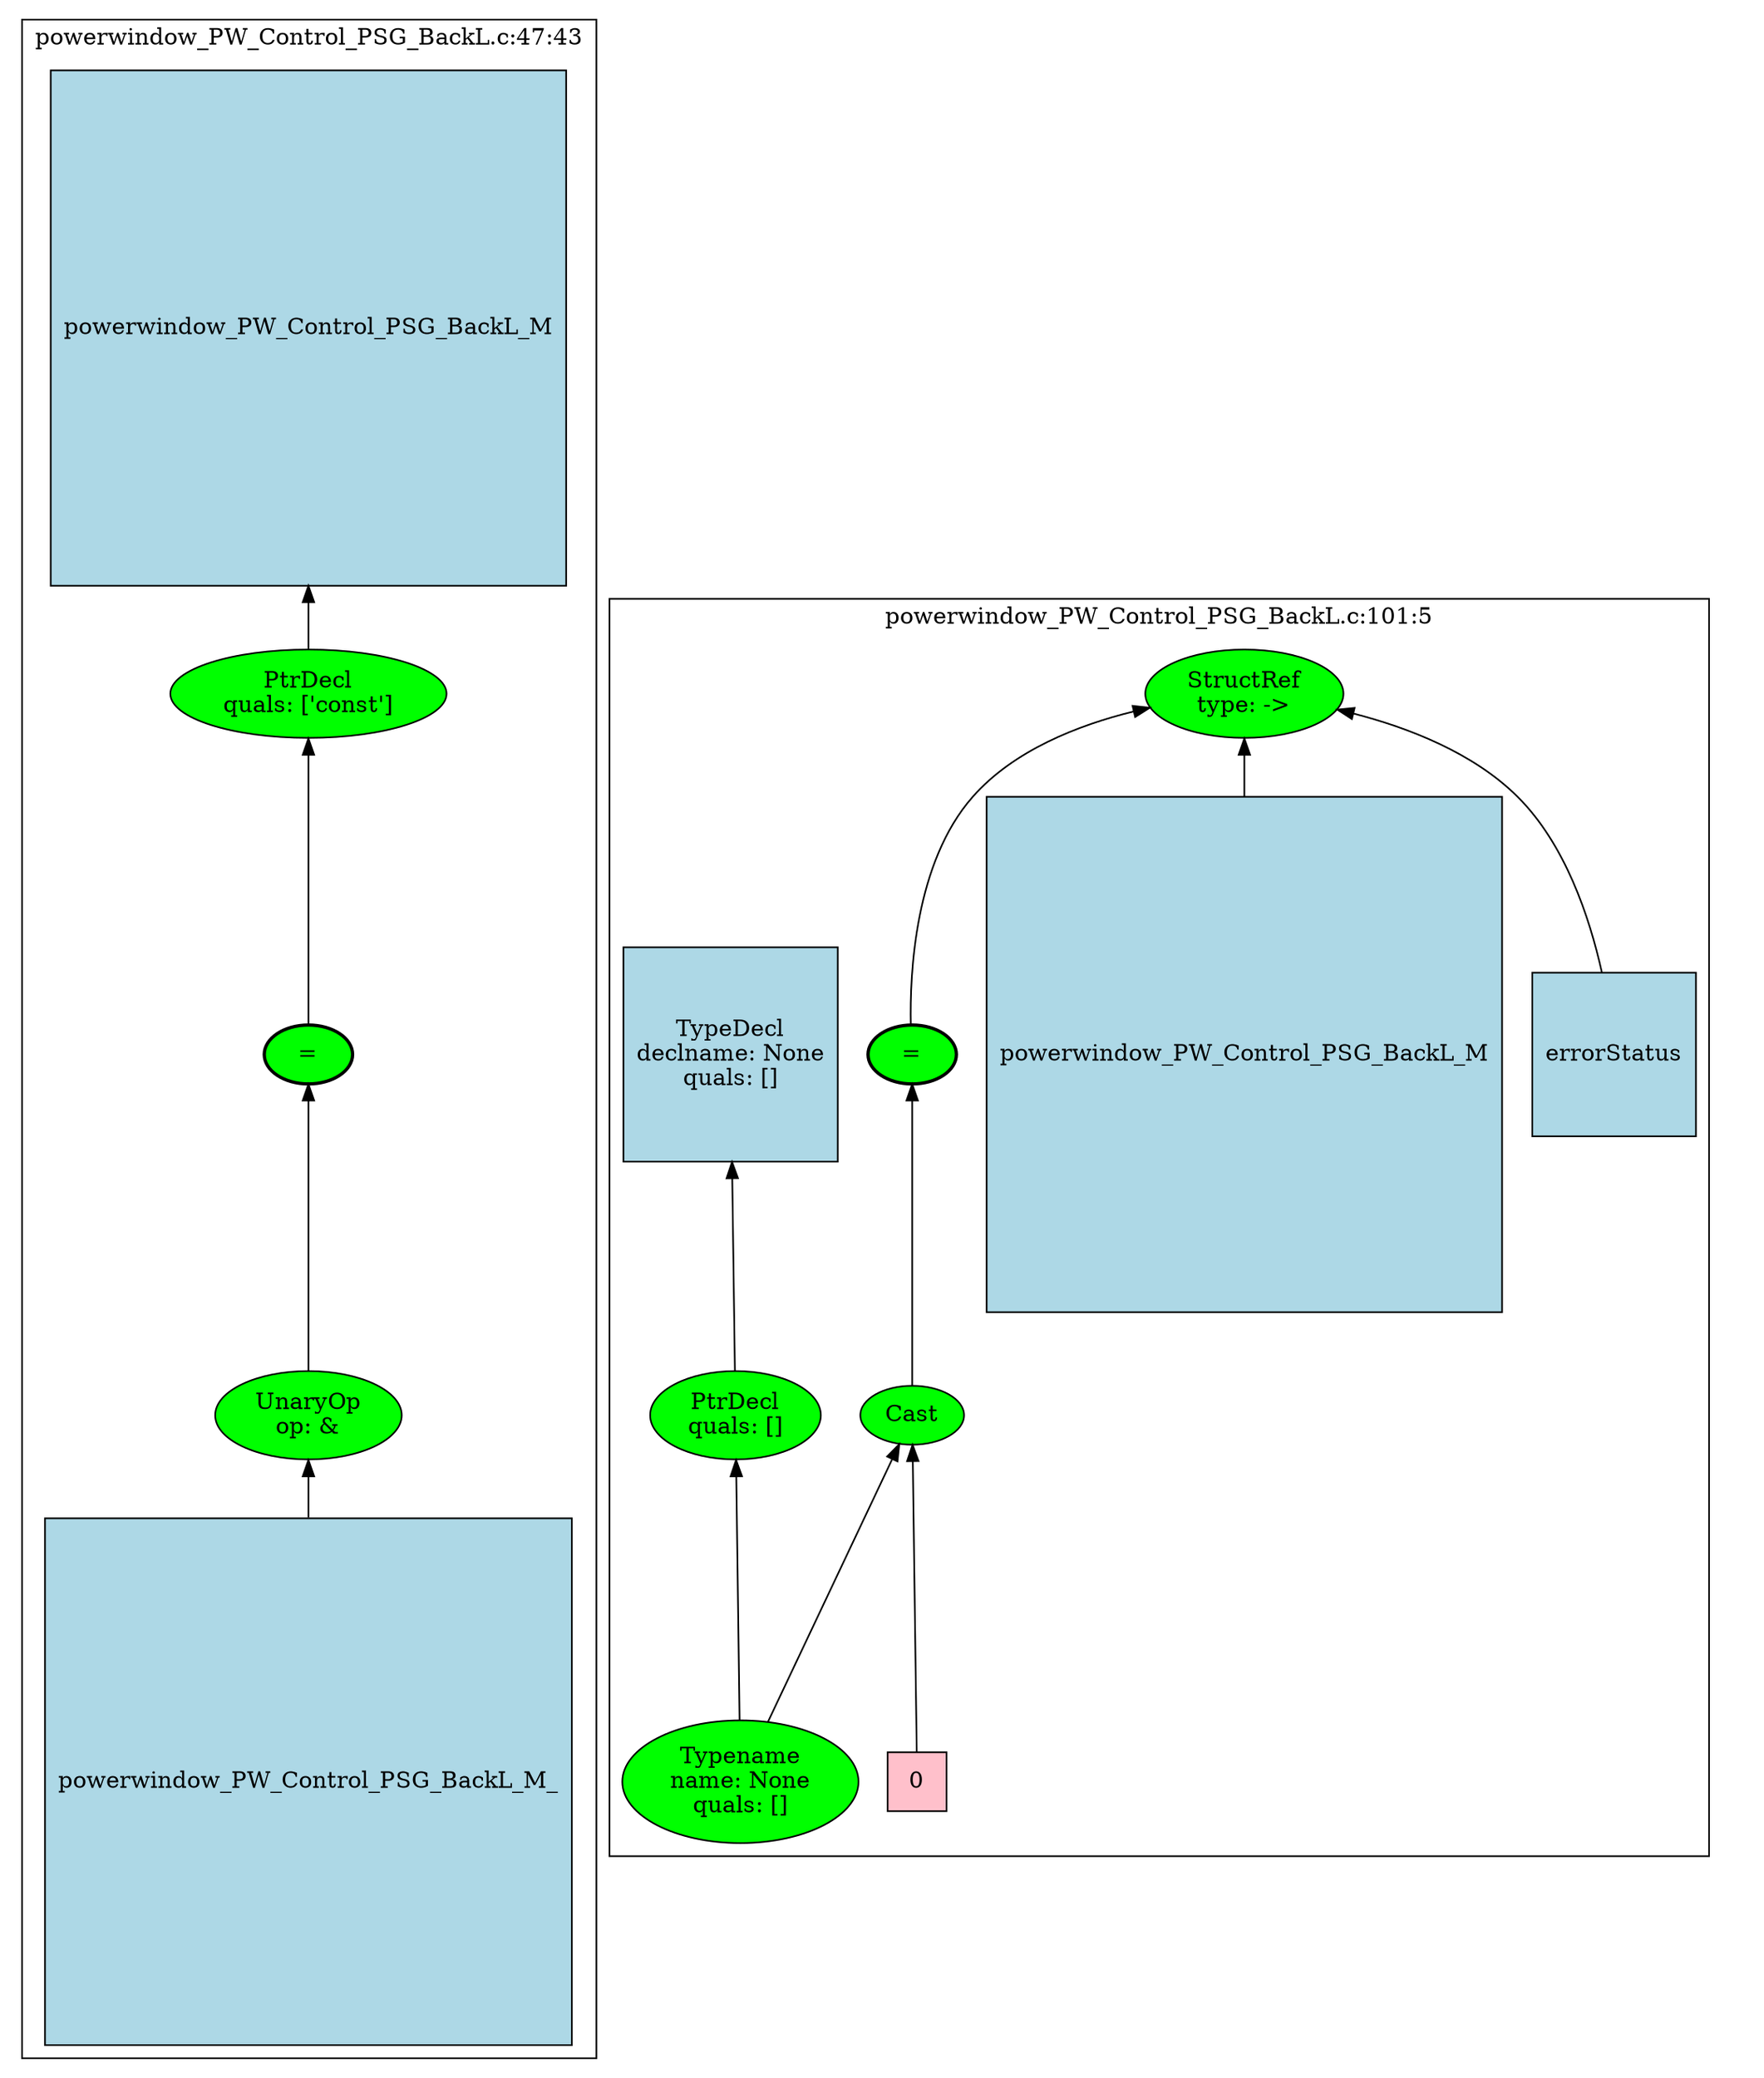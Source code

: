 strict graph "" {
	graph [bb="0,0,900.85,1105.5",
		newrank=true
	];
	node [label="\N"];
	{
		graph [rank=same,
			rankdir=LR
		];
		rank2	[height=0.5,
			label="",
			pos="0.5,543.24",
			style=invis,
			width=0.013889];
		915	[fillcolor=green,
			height=0.5,
			label="=",
			pos="153.5,543.24",
			style="filled,bold",
			width=0.75];
		rank2 -- 915	[pos="1.0977,543.24 42.869,543.24 84.641,543.24 126.41,543.24",
			style=invis];
		1079	[fillcolor=green,
			height=0.5,
			label="=",
			pos="464.5,543.24",
			style="filled,bold",
			width=0.75];
		915 -- 1079	[pos="164.21,559.76 186.65,592.64 242.18,665.42 310.5,692.74 355.48,710.73 378.29,718.21 419.5,692.74 463.77,665.38 466.95,594.97 465.77,\
561.47",
			style=invis];
		end	[height=0.5,
			label="",
			pos="886.5,543.24",
			style=invis,
			width=0.013889];
		1079 -- end	[pos="463.37,561.46 462.45,594.94 466.15,665.33 510.5,692.74 544.53,713.77 836.47,713.77 870.5,692.74 923.35,660.08 891.76,558.93 887.06,\
544.87",
			style=invis];
	}
	subgraph cluster915 {
		graph [bb="9.5,8,297.5,1097.5",
			label="powerwindow_PW_Control_PSG_BackL.c:47:43",
			lheight=0.21,
			lp="153.5,1086",
			lwidth=3.78
		];
		915;
		919	[fillcolor=green,
			height=0.74639,
			label="UnaryOp
op: &",
			pos="153.5,348.87",
			style=filled,
			width=1.316];
		915 -- 919	[dir=back,
			pos="s,153.5,525.17 153.5,515.12 153.5,478.15 153.5,412.39 153.5,375.97"];
		920	[fillcolor=lightblue,
			height=3.75,
			label=powerwindow_PW_Control_PSG_BackL_M_,
			pos="153.5,151",
			shape=square,
			style=filled,
			width=3.75];
		919 -- 920	[dir=back,
			pos="s,153.5,321.86 153.5,311.61 153.5,303.94 153.5,295.41 153.5,286.4"];
		916	[fillcolor=green,
			height=0.74639,
			label="PtrDecl
quals: ['const']",
			pos="153.5,737.61",
			style=filled,
			width=1.866];
		916 -- 915	[dir=back,
			pos="s,153.5,710.67 153.5,700.41 153.5,658.83 153.5,592.34 153.5,561.27"];
		917	[fillcolor=lightblue,
			height=3.6528,
			label=powerwindow_PW_Control_PSG_BackL_M,
			pos="153.5,934.98",
			shape=square,
			style=filled,
			width=3.6528];
		917 -- 916	[dir=back,
			pos="s,153.5,803.39 153.5,793.39 153.5,782.74 153.5,772.94 153.5,764.66"];
	}
	subgraph cluster1079 {
		graph [bb="305.5,105.52,875.5,795.48",
			label="powerwindow_PW_Control_PSG_BackL.c:101:5",
			lheight=0.21,
			lp="590.5,783.98",
			lwidth=3.78
		];
		1079;
		1083	[fillcolor=green,
			height=0.5,
			label=Cast,
			pos="464.5,348.87",
			style=filled,
			width=0.75];
		1079 -- 1083	[dir=back,
			pos="s,464.5,525.17 464.5,515 464.5,474.68 464.5,400.31 464.5,366.9"];
		1084	[fillcolor=green,
			height=1.041,
			label="Typename
name: None
quals: []",
			pos="372.5,151",
			style=filled,
			width=1.6303];
		1083 -- 1084	[dir=back,
			pos="s,456.81,331.51 452.39,322.1 436.14,287.49 407.2,225.89 388.98,187.08"];
		1088	[fillcolor=pink,
			height=0.5,
			label=0,
			pos="467.5,151",
			shape=square,
			style=filled,
			width=0.5];
		1083 -- 1088	[dir=back,
			pos="s,464.76,330.83 464.92,320.75 465.54,279.77 466.72,203.23 467.24,169.14"];
		1080	[fillcolor=green,
			height=0.74639,
			label="StructRef
type: ->",
			pos="641.5,737.61",
			style=filled,
			width=1.3356];
		1080 -- 1079	[dir=back,
			pos="s,596.68,727.4 587.01,724.55 557.85,715.45 523.5,700.06 501.5,674.74 473.08,642.03 466.4,588.93 464.89,561.64"];
		1081	[fillcolor=lightblue,
			height=3.6528,
			label=powerwindow_PW_Control_PSG_BackL_M,
			pos="641.5,543.24",
			shape=square,
			style=filled,
			width=3.6528];
		1080 -- 1081	[dir=back,
			pos="s,641.5,710.67 641.5,700.62 641.5,692.83 641.5,684.15 641.5,674.99"];
		1082	[fillcolor=lightblue,
			height=1.0556,
			label=errorStatus,
			pos="829.5,543.24",
			shape=square,
			style=filled,
			width=1.0556];
		1080 -- 1082	[dir=back,
			pos="s,685.72,727.04 695.39,724.14 724.61,714.89 759.38,699.48 782.5,674.74 806.59,648.96 818.5,609.95 824.28,581.29"];
		1085	[fillcolor=green,
			height=0.74639,
			label="PtrDecl
quals: []",
			pos="369.5,348.87",
			style=filled,
			width=1.2178];
		1085 -- 1084	[dir=back,
			pos="s,369.9,321.86 370.06,311.61 370.59,276.64 371.4,223.98 371.94,188.82"];
		1086	[fillcolor=lightblue,
			height=1.4722,
			label="TypeDecl
declname: None
quals: []",
			pos="366.5,543.24",
			shape=square,
			style=filled,
			width=1.4722];
		1086 -- 1085	[dir=back,
			pos="s,367.31,490.18 367.47,479.95 368.02,444.62 368.68,402.3 369.1,375.74"];
	}
	rank1	[height=0.5,
		label="",
		pos="0.5,737.61",
		style=invis,
		width=0.013889];
	rank1 -- rank2	[pos="0.5,719.54 0.5,683.03 0.5,597.74 0.5,561.27",
		style=invis];
}
